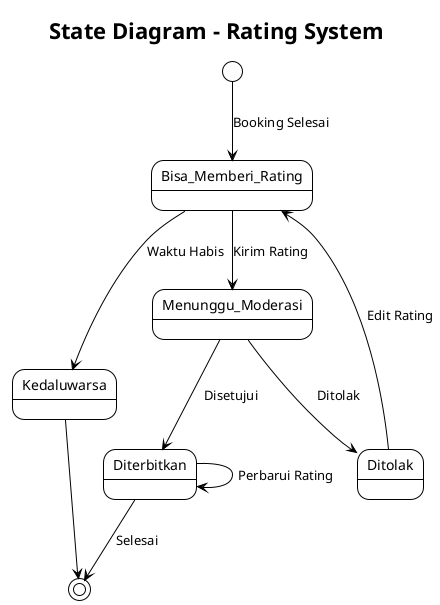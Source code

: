 @startuml
!theme plain
title State Diagram - Rating System

[*] --> Bisa_Memberi_Rating : Booking Selesai

Bisa_Memberi_Rating --> Menunggu_Moderasi : Kirim Rating
Bisa_Memberi_Rating --> Kedaluwarsa : Waktu Habis

Menunggu_Moderasi --> Diterbitkan : Disetujui
Menunggu_Moderasi --> Ditolak : Ditolak

Ditolak --> Bisa_Memberi_Rating : Edit Rating

Diterbitkan --> Diterbitkan : Perbarui Rating
Diterbitkan --> [*] : Selesai

Kedaluwarsa --> [*]

@enduml